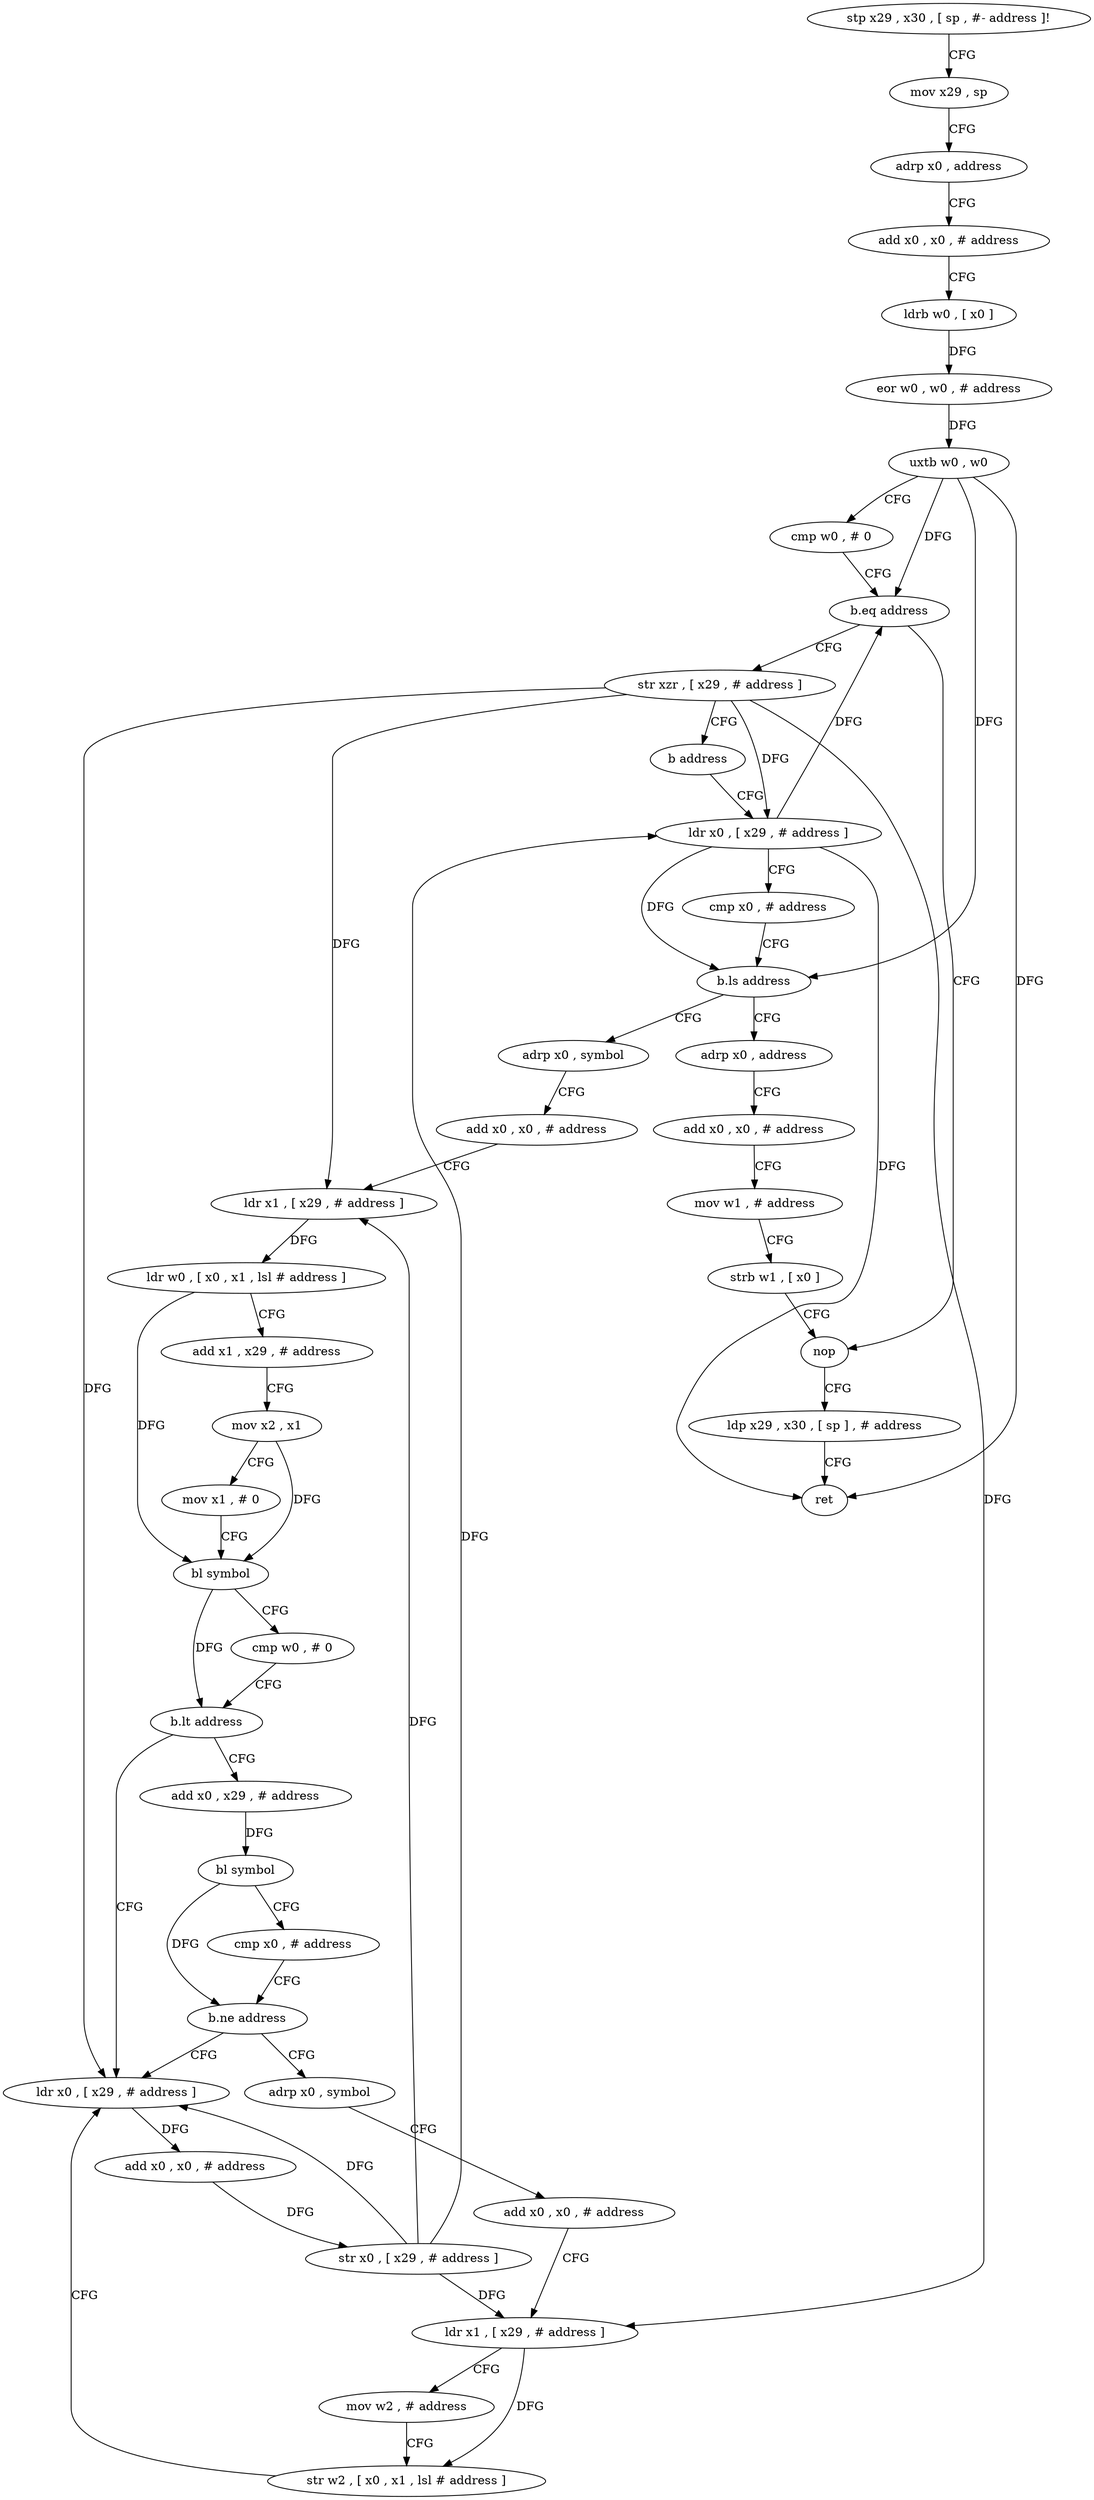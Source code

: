digraph "func" {
"209208" [label = "stp x29 , x30 , [ sp , #- address ]!" ]
"209212" [label = "mov x29 , sp" ]
"209216" [label = "adrp x0 , address" ]
"209220" [label = "add x0 , x0 , # address" ]
"209224" [label = "ldrb w0 , [ x0 ]" ]
"209228" [label = "eor w0 , w0 , # address" ]
"209232" [label = "uxtb w0 , w0" ]
"209236" [label = "cmp w0 , # 0" ]
"209240" [label = "b.eq address" ]
"209368" [label = "nop" ]
"209244" [label = "str xzr , [ x29 , # address ]" ]
"209372" [label = "ldp x29 , x30 , [ sp ] , # address" ]
"209376" [label = "ret" ]
"209248" [label = "b address" ]
"209340" [label = "ldr x0 , [ x29 , # address ]" ]
"209344" [label = "cmp x0 , # address" ]
"209348" [label = "b.ls address" ]
"209252" [label = "adrp x0 , symbol" ]
"209352" [label = "adrp x0 , address" ]
"209256" [label = "add x0 , x0 , # address" ]
"209260" [label = "ldr x1 , [ x29 , # address ]" ]
"209264" [label = "ldr w0 , [ x0 , x1 , lsl # address ]" ]
"209268" [label = "add x1 , x29 , # address" ]
"209272" [label = "mov x2 , x1" ]
"209276" [label = "mov x1 , # 0" ]
"209280" [label = "bl symbol" ]
"209284" [label = "cmp w0 , # 0" ]
"209288" [label = "b.lt address" ]
"209328" [label = "ldr x0 , [ x29 , # address ]" ]
"209292" [label = "add x0 , x29 , # address" ]
"209356" [label = "add x0 , x0 , # address" ]
"209360" [label = "mov w1 , # address" ]
"209364" [label = "strb w1 , [ x0 ]" ]
"209332" [label = "add x0 , x0 , # address" ]
"209336" [label = "str x0 , [ x29 , # address ]" ]
"209296" [label = "bl symbol" ]
"209300" [label = "cmp x0 , # address" ]
"209304" [label = "b.ne address" ]
"209308" [label = "adrp x0 , symbol" ]
"209312" [label = "add x0 , x0 , # address" ]
"209316" [label = "ldr x1 , [ x29 , # address ]" ]
"209320" [label = "mov w2 , # address" ]
"209324" [label = "str w2 , [ x0 , x1 , lsl # address ]" ]
"209208" -> "209212" [ label = "CFG" ]
"209212" -> "209216" [ label = "CFG" ]
"209216" -> "209220" [ label = "CFG" ]
"209220" -> "209224" [ label = "CFG" ]
"209224" -> "209228" [ label = "DFG" ]
"209228" -> "209232" [ label = "DFG" ]
"209232" -> "209236" [ label = "CFG" ]
"209232" -> "209240" [ label = "DFG" ]
"209232" -> "209376" [ label = "DFG" ]
"209232" -> "209348" [ label = "DFG" ]
"209236" -> "209240" [ label = "CFG" ]
"209240" -> "209368" [ label = "CFG" ]
"209240" -> "209244" [ label = "CFG" ]
"209368" -> "209372" [ label = "CFG" ]
"209244" -> "209248" [ label = "CFG" ]
"209244" -> "209340" [ label = "DFG" ]
"209244" -> "209260" [ label = "DFG" ]
"209244" -> "209328" [ label = "DFG" ]
"209244" -> "209316" [ label = "DFG" ]
"209372" -> "209376" [ label = "CFG" ]
"209248" -> "209340" [ label = "CFG" ]
"209340" -> "209344" [ label = "CFG" ]
"209340" -> "209240" [ label = "DFG" ]
"209340" -> "209376" [ label = "DFG" ]
"209340" -> "209348" [ label = "DFG" ]
"209344" -> "209348" [ label = "CFG" ]
"209348" -> "209252" [ label = "CFG" ]
"209348" -> "209352" [ label = "CFG" ]
"209252" -> "209256" [ label = "CFG" ]
"209352" -> "209356" [ label = "CFG" ]
"209256" -> "209260" [ label = "CFG" ]
"209260" -> "209264" [ label = "DFG" ]
"209264" -> "209268" [ label = "CFG" ]
"209264" -> "209280" [ label = "DFG" ]
"209268" -> "209272" [ label = "CFG" ]
"209272" -> "209276" [ label = "CFG" ]
"209272" -> "209280" [ label = "DFG" ]
"209276" -> "209280" [ label = "CFG" ]
"209280" -> "209284" [ label = "CFG" ]
"209280" -> "209288" [ label = "DFG" ]
"209284" -> "209288" [ label = "CFG" ]
"209288" -> "209328" [ label = "CFG" ]
"209288" -> "209292" [ label = "CFG" ]
"209328" -> "209332" [ label = "DFG" ]
"209292" -> "209296" [ label = "DFG" ]
"209356" -> "209360" [ label = "CFG" ]
"209360" -> "209364" [ label = "CFG" ]
"209364" -> "209368" [ label = "CFG" ]
"209332" -> "209336" [ label = "DFG" ]
"209336" -> "209340" [ label = "DFG" ]
"209336" -> "209260" [ label = "DFG" ]
"209336" -> "209328" [ label = "DFG" ]
"209336" -> "209316" [ label = "DFG" ]
"209296" -> "209300" [ label = "CFG" ]
"209296" -> "209304" [ label = "DFG" ]
"209300" -> "209304" [ label = "CFG" ]
"209304" -> "209328" [ label = "CFG" ]
"209304" -> "209308" [ label = "CFG" ]
"209308" -> "209312" [ label = "CFG" ]
"209312" -> "209316" [ label = "CFG" ]
"209316" -> "209320" [ label = "CFG" ]
"209316" -> "209324" [ label = "DFG" ]
"209320" -> "209324" [ label = "CFG" ]
"209324" -> "209328" [ label = "CFG" ]
}
